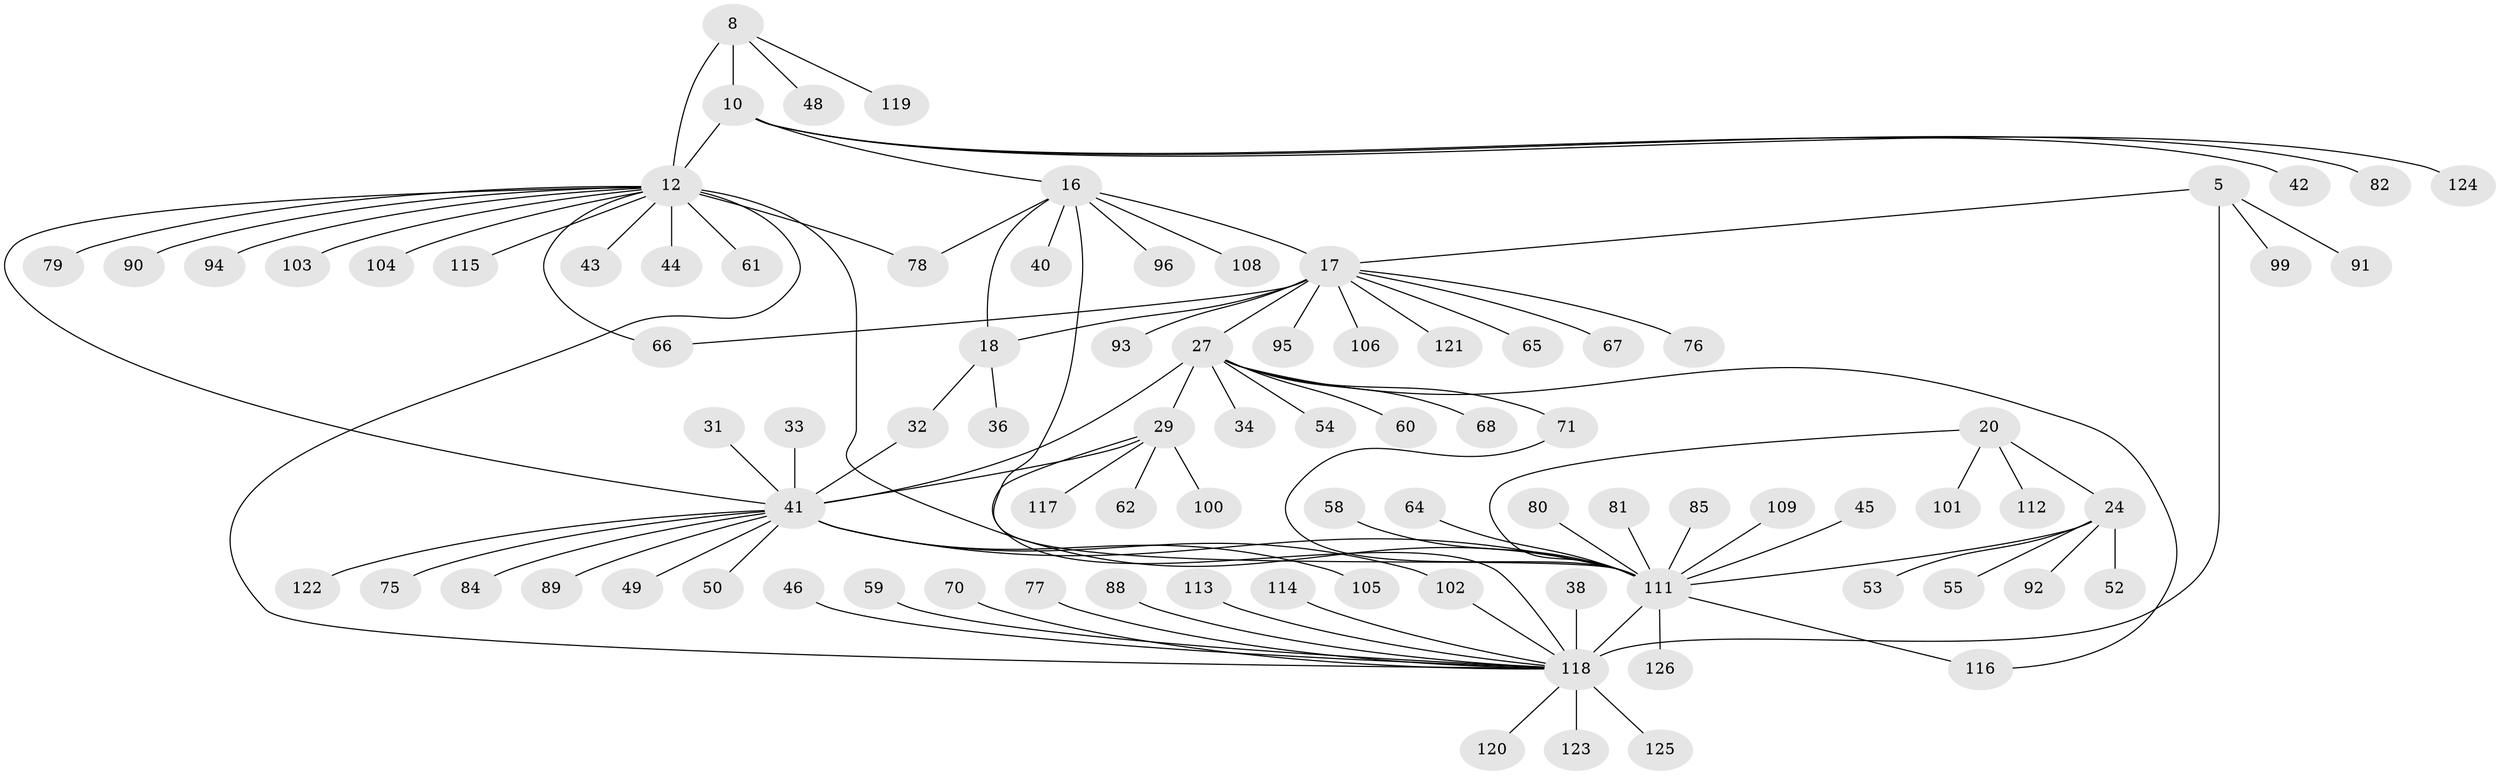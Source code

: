 // original degree distribution, {8: 0.05555555555555555, 13: 0.015873015873015872, 6: 0.05555555555555555, 7: 0.03968253968253968, 10: 0.015873015873015872, 17: 0.007936507936507936, 9: 0.007936507936507936, 5: 0.007936507936507936, 11: 0.007936507936507936, 16: 0.007936507936507936, 12: 0.015873015873015872, 1: 0.5873015873015873, 2: 0.1349206349206349, 3: 0.023809523809523808, 4: 0.015873015873015872}
// Generated by graph-tools (version 1.1) at 2025/57/03/04/25 21:57:21]
// undirected, 88 vertices, 103 edges
graph export_dot {
graph [start="1"]
  node [color=gray90,style=filled];
  5 [super="+4"];
  8 [super="+7"];
  10 [super="+9"];
  12 [super="+11"];
  16 [super="+15"];
  17 [super="+13"];
  18 [super="+14"];
  20 [super="+19"];
  24 [super="+22"];
  27 [super="+26"];
  29 [super="+25"];
  31;
  32;
  33;
  34;
  36;
  38;
  40;
  41 [super="+30"];
  42;
  43;
  44;
  45;
  46;
  48;
  49;
  50;
  52;
  53;
  54;
  55;
  58;
  59;
  60;
  61;
  62;
  64;
  65;
  66;
  67;
  68;
  70;
  71;
  75;
  76;
  77;
  78;
  79;
  80;
  81;
  82;
  84;
  85;
  88;
  89 [super="+39"];
  90;
  91;
  92;
  93;
  94;
  95;
  96;
  99;
  100;
  101;
  102 [super="+72"];
  103;
  104;
  105;
  106;
  108 [super="+57"];
  109 [super="+107"];
  111 [super="+63+83+37"];
  112;
  113;
  114;
  115;
  116 [super="+56+87"];
  117 [super="+51"];
  118 [super="+6+2"];
  119 [super="+86"];
  120;
  121 [super="+97"];
  122;
  123;
  124;
  125 [super="+110"];
  126;
  5 -- 91;
  5 -- 99;
  5 -- 17;
  5 -- 118 [weight=8];
  8 -- 10 [weight=4];
  8 -- 12 [weight=4];
  8 -- 48;
  8 -- 119;
  10 -- 12 [weight=4];
  10 -- 16;
  10 -- 124;
  10 -- 82;
  10 -- 42;
  12 -- 41 [weight=2];
  12 -- 43;
  12 -- 44;
  12 -- 66;
  12 -- 78;
  12 -- 94;
  12 -- 103;
  12 -- 104;
  12 -- 115;
  12 -- 79;
  12 -- 90;
  12 -- 61;
  12 -- 111 [weight=3];
  12 -- 118;
  16 -- 17 [weight=4];
  16 -- 18 [weight=4];
  16 -- 96;
  16 -- 40;
  16 -- 78;
  16 -- 108;
  16 -- 111;
  17 -- 18 [weight=4];
  17 -- 67;
  17 -- 93;
  17 -- 95;
  17 -- 106;
  17 -- 65;
  17 -- 66;
  17 -- 27;
  17 -- 76;
  17 -- 121;
  18 -- 32;
  18 -- 36;
  20 -- 24 [weight=4];
  20 -- 112;
  20 -- 101;
  20 -- 111 [weight=4];
  24 -- 55;
  24 -- 52;
  24 -- 53;
  24 -- 92;
  24 -- 111 [weight=4];
  27 -- 29 [weight=4];
  27 -- 34;
  27 -- 54;
  27 -- 60;
  27 -- 68;
  27 -- 71;
  27 -- 116;
  27 -- 41 [weight=4];
  29 -- 62;
  29 -- 100;
  29 -- 117;
  29 -- 41 [weight=4];
  29 -- 118;
  31 -- 41;
  32 -- 41;
  33 -- 41;
  38 -- 118;
  41 -- 75;
  41 -- 84;
  41 -- 89;
  41 -- 105;
  41 -- 111;
  41 -- 49;
  41 -- 50;
  41 -- 122;
  41 -- 102 [weight=2];
  45 -- 111;
  46 -- 118;
  58 -- 111;
  59 -- 118;
  64 -- 111;
  70 -- 118;
  71 -- 111;
  77 -- 118;
  80 -- 111;
  81 -- 111;
  85 -- 111;
  88 -- 118;
  102 -- 118;
  109 -- 111;
  111 -- 116;
  111 -- 118 [weight=3];
  111 -- 126;
  113 -- 118;
  114 -- 118;
  118 -- 123;
  118 -- 120;
  118 -- 125;
}
